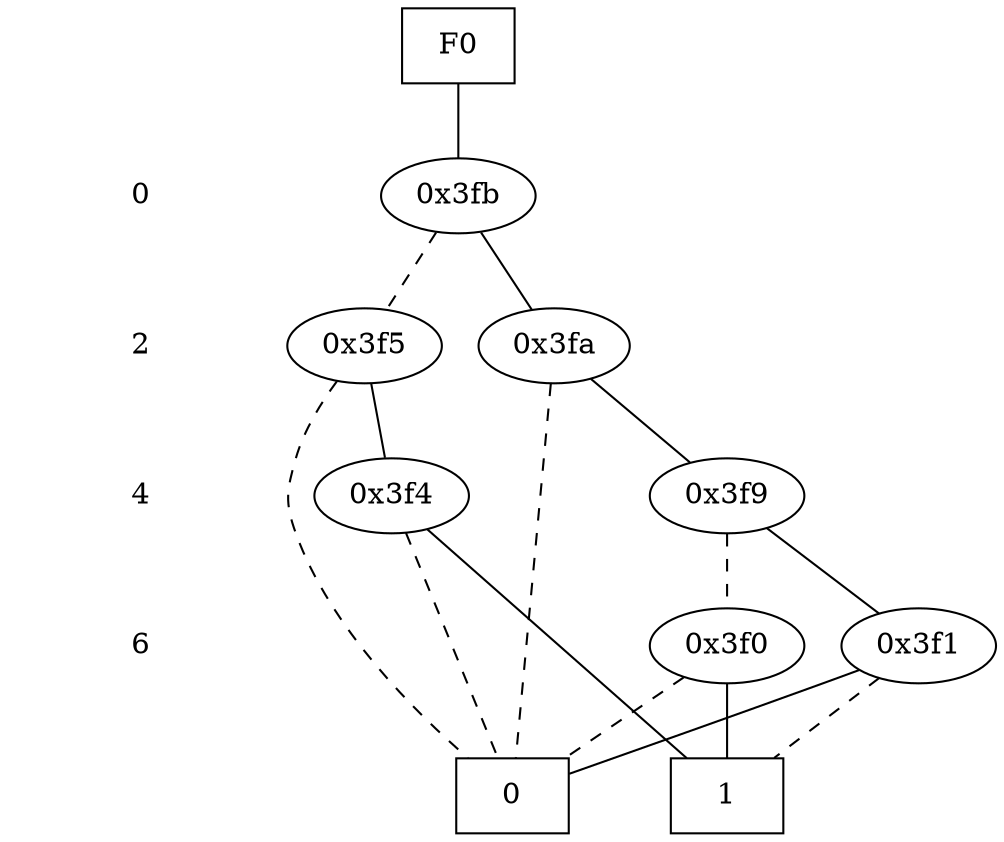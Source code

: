 digraph "DD" {
size = "7.5,10"
center = true;
edge [dir = none];
{ node [shape = plaintext];
  edge [style = invis];
  "CONST NODES" [style = invis];
" 0 " -> " 2 " -> " 4 " -> " 6 " -> "CONST NODES"; 
}
{ rank = same; node [shape = box]; edge [style = invis];
"F0"; }
{ rank = same; " 0 ";
"0x3fb";
}
{ rank = same; " 2 ";
"0x3f5";
"0x3fa";
}
{ rank = same; " 4 ";
"0x3f9";
"0x3f4";
}
{ rank = same; " 6 ";
"0x3f1";
"0x3f0";
}
{ rank = same; "CONST NODES";
{ node [shape = box]; "0x23a";
"0x239";
}
}
"F0" -> "0x3fb" [style = solid];
"0x3fb" -> "0x3fa";
"0x3fb" -> "0x3f5" [style = dashed];
"0x3f5" -> "0x3f4";
"0x3f5" -> "0x23a" [style = dashed];
"0x3fa" -> "0x3f9";
"0x3fa" -> "0x23a" [style = dashed];
"0x3f9" -> "0x3f1";
"0x3f9" -> "0x3f0" [style = dashed];
"0x3f4" -> "0x239";
"0x3f4" -> "0x23a" [style = dashed];
"0x3f1" -> "0x23a";
"0x3f1" -> "0x239" [style = dashed];
"0x3f0" -> "0x239";
"0x3f0" -> "0x23a" [style = dashed];
"0x23a" [label = "0"];
"0x239" [label = "1"];
}
